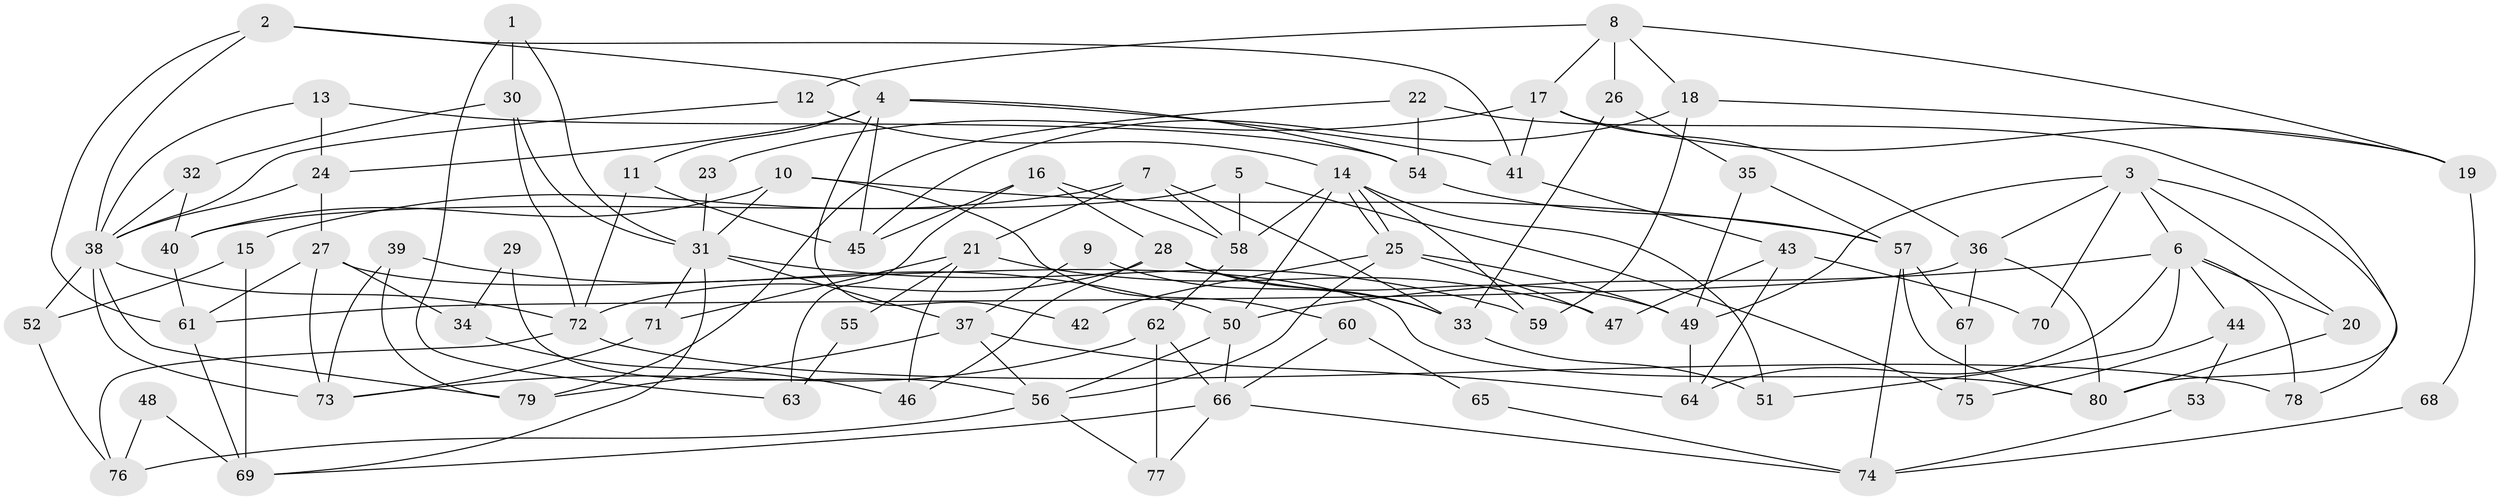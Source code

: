 // coarse degree distribution, {8: 0.075, 11: 0.05, 6: 0.025, 5: 0.15, 16: 0.025, 3: 0.275, 7: 0.05, 9: 0.025, 2: 0.125, 4: 0.15, 10: 0.05}
// Generated by graph-tools (version 1.1) at 2025/18/03/04/25 18:18:54]
// undirected, 80 vertices, 160 edges
graph export_dot {
graph [start="1"]
  node [color=gray90,style=filled];
  1;
  2;
  3;
  4;
  5;
  6;
  7;
  8;
  9;
  10;
  11;
  12;
  13;
  14;
  15;
  16;
  17;
  18;
  19;
  20;
  21;
  22;
  23;
  24;
  25;
  26;
  27;
  28;
  29;
  30;
  31;
  32;
  33;
  34;
  35;
  36;
  37;
  38;
  39;
  40;
  41;
  42;
  43;
  44;
  45;
  46;
  47;
  48;
  49;
  50;
  51;
  52;
  53;
  54;
  55;
  56;
  57;
  58;
  59;
  60;
  61;
  62;
  63;
  64;
  65;
  66;
  67;
  68;
  69;
  70;
  71;
  72;
  73;
  74;
  75;
  76;
  77;
  78;
  79;
  80;
  1 -- 30;
  1 -- 31;
  1 -- 63;
  2 -- 61;
  2 -- 38;
  2 -- 4;
  2 -- 41;
  3 -- 6;
  3 -- 78;
  3 -- 20;
  3 -- 36;
  3 -- 49;
  3 -- 70;
  4 -- 24;
  4 -- 11;
  4 -- 41;
  4 -- 42;
  4 -- 45;
  4 -- 54;
  5 -- 58;
  5 -- 40;
  5 -- 75;
  6 -- 64;
  6 -- 50;
  6 -- 20;
  6 -- 44;
  6 -- 51;
  6 -- 78;
  7 -- 15;
  7 -- 33;
  7 -- 21;
  7 -- 58;
  8 -- 26;
  8 -- 19;
  8 -- 12;
  8 -- 17;
  8 -- 18;
  9 -- 37;
  9 -- 33;
  10 -- 57;
  10 -- 31;
  10 -- 40;
  10 -- 60;
  11 -- 72;
  11 -- 45;
  12 -- 14;
  12 -- 38;
  13 -- 38;
  13 -- 54;
  13 -- 24;
  14 -- 25;
  14 -- 25;
  14 -- 58;
  14 -- 50;
  14 -- 51;
  14 -- 59;
  15 -- 69;
  15 -- 52;
  16 -- 45;
  16 -- 58;
  16 -- 28;
  16 -- 63;
  17 -- 41;
  17 -- 19;
  17 -- 23;
  17 -- 36;
  18 -- 45;
  18 -- 19;
  18 -- 59;
  19 -- 68;
  20 -- 80;
  21 -- 71;
  21 -- 46;
  21 -- 47;
  21 -- 55;
  22 -- 80;
  22 -- 79;
  22 -- 54;
  23 -- 31;
  24 -- 38;
  24 -- 27;
  25 -- 56;
  25 -- 42;
  25 -- 47;
  25 -- 49;
  26 -- 33;
  26 -- 35;
  27 -- 80;
  27 -- 34;
  27 -- 61;
  27 -- 73;
  28 -- 49;
  28 -- 33;
  28 -- 46;
  28 -- 72;
  29 -- 34;
  29 -- 56;
  30 -- 31;
  30 -- 72;
  30 -- 32;
  31 -- 37;
  31 -- 59;
  31 -- 69;
  31 -- 71;
  32 -- 40;
  32 -- 38;
  33 -- 51;
  34 -- 46;
  35 -- 57;
  35 -- 49;
  36 -- 61;
  36 -- 67;
  36 -- 80;
  37 -- 64;
  37 -- 79;
  37 -- 56;
  38 -- 52;
  38 -- 72;
  38 -- 73;
  38 -- 79;
  39 -- 50;
  39 -- 73;
  39 -- 79;
  40 -- 61;
  41 -- 43;
  43 -- 47;
  43 -- 64;
  43 -- 70;
  44 -- 75;
  44 -- 53;
  48 -- 69;
  48 -- 76;
  49 -- 64;
  50 -- 66;
  50 -- 56;
  52 -- 76;
  53 -- 74;
  54 -- 57;
  55 -- 63;
  56 -- 76;
  56 -- 77;
  57 -- 80;
  57 -- 67;
  57 -- 74;
  58 -- 62;
  60 -- 66;
  60 -- 65;
  61 -- 69;
  62 -- 73;
  62 -- 77;
  62 -- 66;
  65 -- 74;
  66 -- 69;
  66 -- 74;
  66 -- 77;
  67 -- 75;
  68 -- 74;
  71 -- 73;
  72 -- 76;
  72 -- 78;
}
